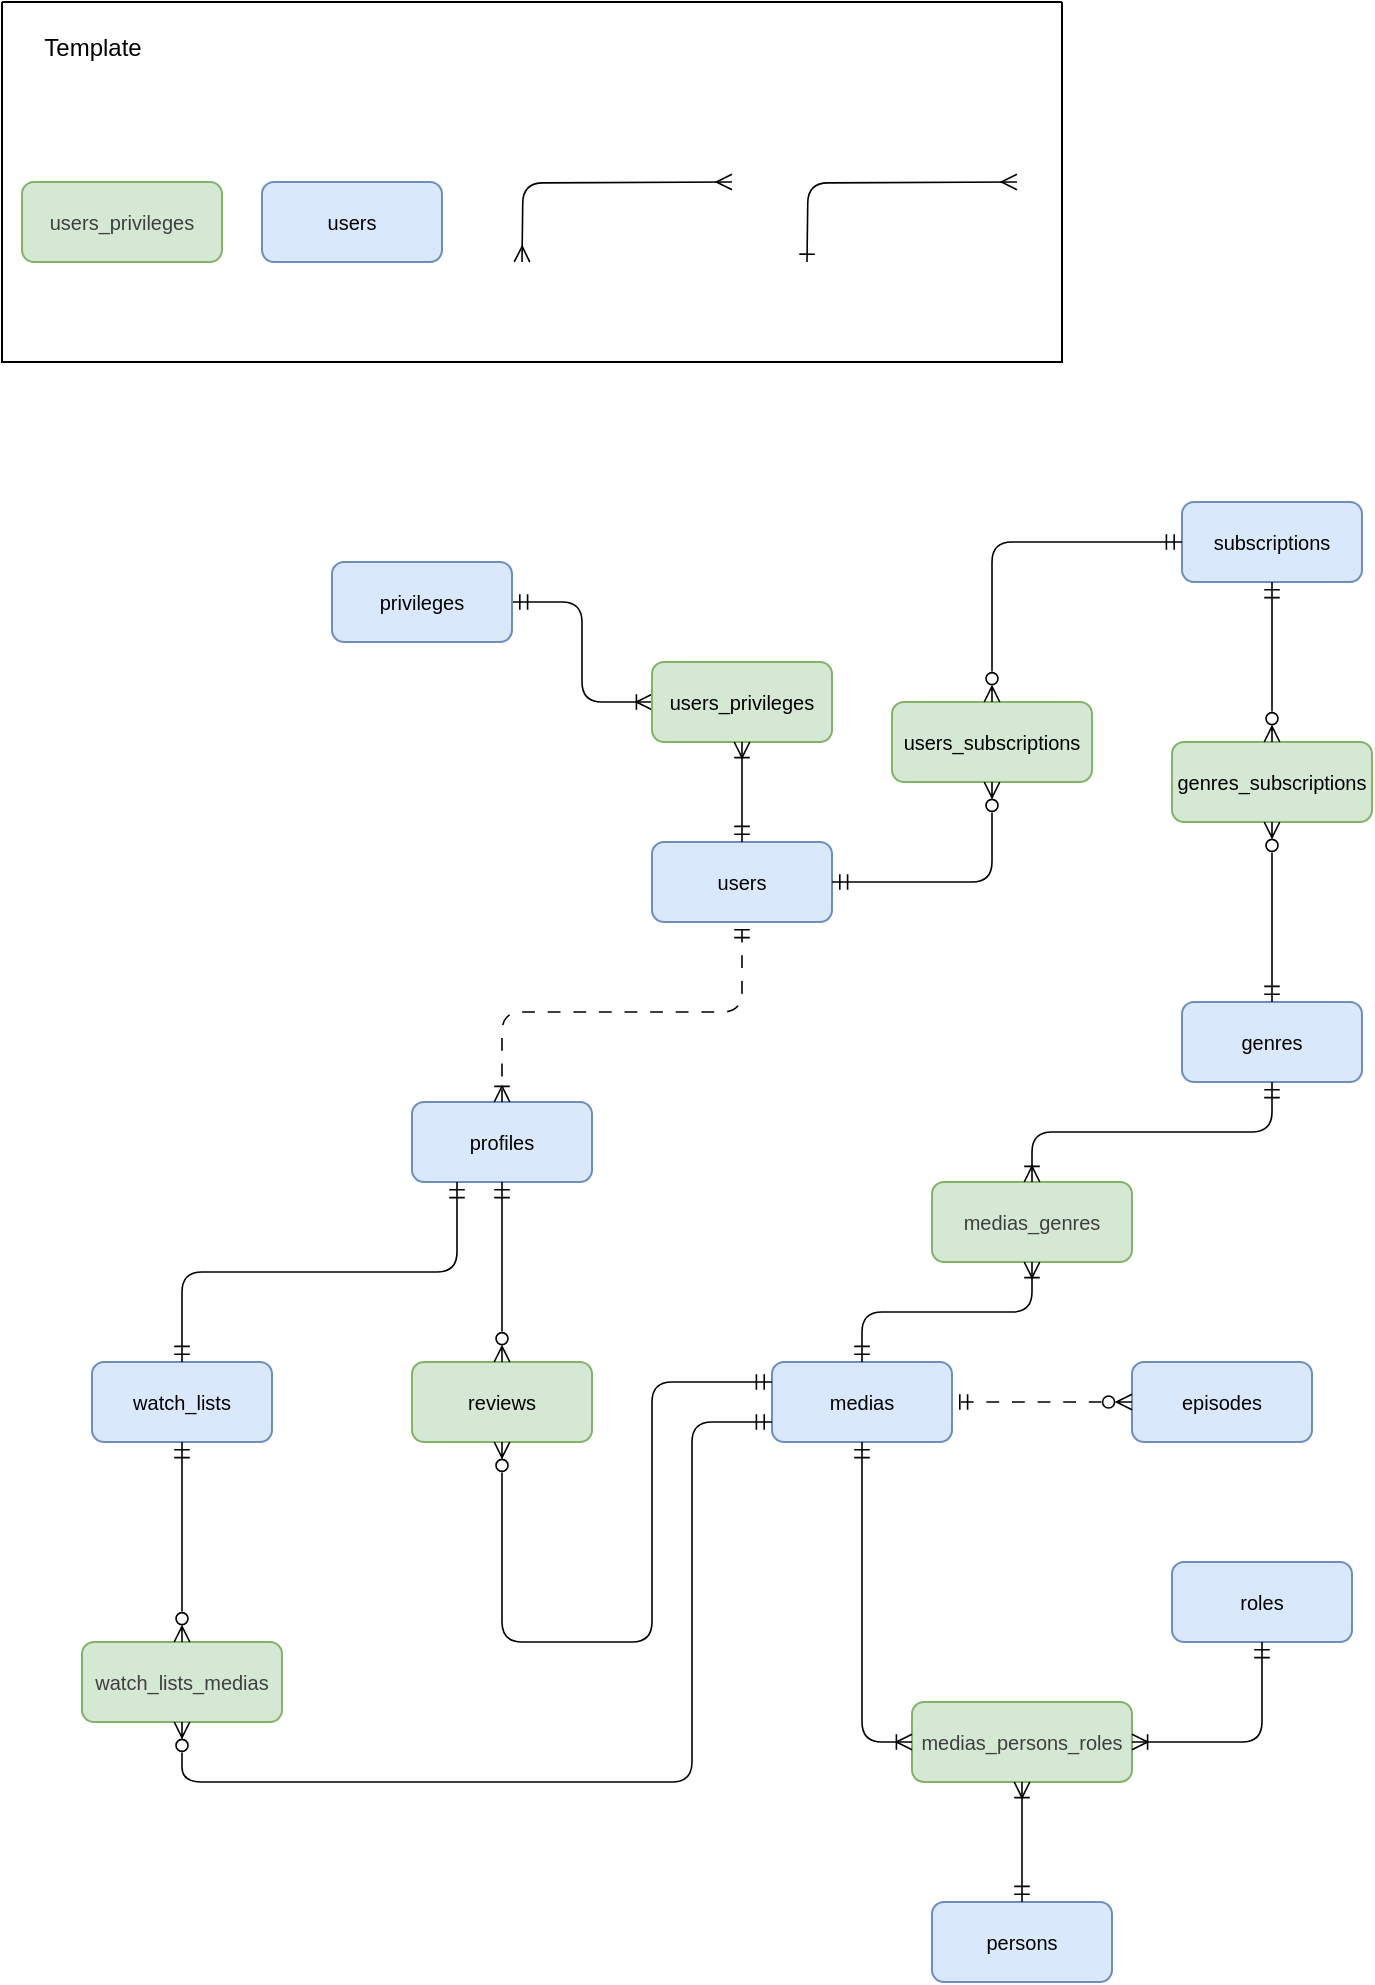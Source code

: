 <mxfile>
    <diagram id="B8__QAVp9_BSupvG6zFA" name="Page-1">
        <mxGraphModel dx="1151" dy="746" grid="1" gridSize="10" guides="1" tooltips="1" connect="1" arrows="1" fold="1" page="1" pageScale="1" pageWidth="850" pageHeight="1100" math="0" shadow="0">
            <root>
                <mxCell id="0"/>
                <mxCell id="1" parent="0"/>
                <mxCell id="5" style="edgeStyle=orthogonalEdgeStyle;html=1;endArrow=ERoneToMany;endFill=0;startArrow=ERmandOne;startFill=0;strokeWidth=0.8;entryX=0;entryY=0.5;entryDx=0;entryDy=0;exitX=1;exitY=0.5;exitDx=0;exitDy=0;" parent="1" source="4" target="6" edge="1">
                    <mxGeometry relative="1" as="geometry">
                        <mxPoint x="325" y="440" as="targetPoint"/>
                    </mxGeometry>
                </mxCell>
                <mxCell id="4" value="&lt;span style=&quot;color: rgb(0, 0, 0);&quot;&gt;&lt;font style=&quot;font-size: 10px;&quot;&gt;privileges&lt;/font&gt;&lt;/span&gt;" style="rounded=1;whiteSpace=wrap;html=1;fillColor=#dae8fc;strokeColor=#6c8ebf;" parent="1" vertex="1">
                    <mxGeometry x="175" y="310" width="90" height="40" as="geometry"/>
                </mxCell>
                <mxCell id="6" value="&lt;span style=&quot;color: rgb(0, 0, 0);&quot;&gt;&lt;font style=&quot;font-size: 10px;&quot;&gt;users_privileges&lt;/font&gt;&lt;/span&gt;" style="rounded=1;whiteSpace=wrap;html=1;fillColor=#d5e8d4;strokeColor=#82b366;" parent="1" vertex="1">
                    <mxGeometry x="335" y="360" width="90" height="40" as="geometry"/>
                </mxCell>
                <mxCell id="7" value="&lt;span style=&quot;color: rgb(0, 0, 0);&quot;&gt;&lt;font style=&quot;font-size: 10px;&quot;&gt;users&lt;/font&gt;&lt;/span&gt;" style="rounded=1;whiteSpace=wrap;html=1;fillColor=#dae8fc;strokeColor=#6c8ebf;" parent="1" vertex="1">
                    <mxGeometry x="335" y="450" width="90" height="40" as="geometry"/>
                </mxCell>
                <mxCell id="9" style="edgeStyle=orthogonalEdgeStyle;html=1;endArrow=ERmandOne;endFill=0;startArrow=ERoneToMany;startFill=0;strokeWidth=0.8;entryX=0.5;entryY=0;entryDx=0;entryDy=0;exitX=0.5;exitY=1;exitDx=0;exitDy=0;" parent="1" source="6" target="7" edge="1">
                    <mxGeometry relative="1" as="geometry">
                        <mxPoint x="370" y="400" as="targetPoint"/>
                        <mxPoint x="475" y="360" as="sourcePoint"/>
                    </mxGeometry>
                </mxCell>
                <mxCell id="10" value="&lt;span style=&quot;color: rgb(0, 0, 0);&quot;&gt;&lt;font style=&quot;font-size: 10px;&quot;&gt;subscriptions&lt;/font&gt;&lt;/span&gt;" style="rounded=1;whiteSpace=wrap;html=1;fillColor=#dae8fc;strokeColor=#6c8ebf;" parent="1" vertex="1">
                    <mxGeometry x="600" y="280" width="90" height="40" as="geometry"/>
                </mxCell>
                <mxCell id="11" value="&lt;span style=&quot;color: rgb(0, 0, 0);&quot;&gt;&lt;font style=&quot;font-size: 10px;&quot;&gt;users_subscriptions&lt;/font&gt;&lt;/span&gt;" style="rounded=1;whiteSpace=wrap;html=1;fillColor=#d5e8d4;strokeColor=#82b366;" parent="1" vertex="1">
                    <mxGeometry x="455" y="380" width="100" height="40" as="geometry"/>
                </mxCell>
                <mxCell id="13" style="edgeStyle=orthogonalEdgeStyle;html=1;endArrow=ERmandOne;endFill=0;startArrow=ERzeroToMany;startFill=0;strokeWidth=0.8;entryX=0;entryY=0.5;entryDx=0;entryDy=0;exitX=0.5;exitY=0;exitDx=0;exitDy=0;" parent="1" source="11" target="10" edge="1">
                    <mxGeometry relative="1" as="geometry">
                        <mxPoint x="225" y="480" as="targetPoint"/>
                        <mxPoint x="195" y="470" as="sourcePoint"/>
                    </mxGeometry>
                </mxCell>
                <mxCell id="14" value="&lt;span style=&quot;color: rgb(0, 0, 0);&quot;&gt;&lt;font style=&quot;font-size: 10px;&quot;&gt;users&lt;/font&gt;&lt;/span&gt;" style="rounded=1;whiteSpace=wrap;html=1;fillColor=#dae8fc;strokeColor=#6c8ebf;" parent="1" vertex="1">
                    <mxGeometry x="140" y="120" width="90" height="40" as="geometry"/>
                </mxCell>
                <mxCell id="16" style="edgeStyle=orthogonalEdgeStyle;html=1;endArrow=ERzeroToMany;endFill=0;startArrow=ERmandOne;startFill=0;strokeWidth=0.8;entryX=0.5;entryY=1;entryDx=0;entryDy=0;exitX=1;exitY=0.5;exitDx=0;exitDy=0;" parent="1" source="7" target="11" edge="1">
                    <mxGeometry relative="1" as="geometry">
                        <mxPoint x="195" y="250" as="targetPoint"/>
                        <mxPoint x="300" y="210" as="sourcePoint"/>
                    </mxGeometry>
                </mxCell>
                <mxCell id="27" value="&lt;span style=&quot;color: rgb(0, 0, 0);&quot;&gt;&lt;font style=&quot;font-size: 10px;&quot;&gt;profiles&lt;/font&gt;&lt;/span&gt;" style="rounded=1;whiteSpace=wrap;html=1;fillColor=#dae8fc;strokeColor=#6c8ebf;" parent="1" vertex="1">
                    <mxGeometry x="215" y="580" width="90" height="40" as="geometry"/>
                </mxCell>
                <mxCell id="28" value="&lt;span style=&quot;color: rgb(0, 0, 0);&quot;&gt;&lt;font style=&quot;font-size: 10px;&quot;&gt;reviews&lt;/font&gt;&lt;/span&gt;" style="rounded=1;whiteSpace=wrap;html=1;fillColor=#d5e8d4;strokeColor=#82b366;" parent="1" vertex="1">
                    <mxGeometry x="215" y="710" width="90" height="40" as="geometry"/>
                </mxCell>
                <mxCell id="30" value="&lt;span style=&quot;color: rgb(0, 0, 0);&quot;&gt;&lt;font style=&quot;font-size: 10px;&quot;&gt;watch_lists&lt;/font&gt;&lt;/span&gt;" style="rounded=1;whiteSpace=wrap;html=1;fillColor=#dae8fc;strokeColor=#6c8ebf;" parent="1" vertex="1">
                    <mxGeometry x="55" y="710" width="90" height="40" as="geometry"/>
                </mxCell>
                <mxCell id="31" value="&lt;span style=&quot;color: rgb(0, 0, 0);&quot;&gt;&lt;font style=&quot;font-size: 10px;&quot;&gt;medias&lt;/font&gt;&lt;/span&gt;" style="rounded=1;whiteSpace=wrap;html=1;fillColor=#dae8fc;strokeColor=#6c8ebf;" parent="1" vertex="1">
                    <mxGeometry x="395" y="710" width="90" height="40" as="geometry"/>
                </mxCell>
                <mxCell id="32" value="&lt;span style=&quot;color: rgb(0, 0, 0);&quot;&gt;&lt;font style=&quot;font-size: 10px;&quot;&gt;episodes&lt;/font&gt;&lt;/span&gt;" style="rounded=1;whiteSpace=wrap;html=1;fillColor=#dae8fc;strokeColor=#6c8ebf;" parent="1" vertex="1">
                    <mxGeometry x="575" y="710" width="90" height="40" as="geometry"/>
                </mxCell>
                <mxCell id="33" value="&lt;span style=&quot;color: rgb(0, 0, 0);&quot;&gt;&lt;font style=&quot;font-size: 10px;&quot;&gt;genres&lt;/font&gt;&lt;/span&gt;" style="rounded=1;whiteSpace=wrap;html=1;fillColor=#dae8fc;strokeColor=#6c8ebf;" parent="1" vertex="1">
                    <mxGeometry x="600" y="530" width="90" height="40" as="geometry"/>
                </mxCell>
                <mxCell id="34" value="&lt;span style=&quot;color: rgb(0, 0, 0);&quot;&gt;&lt;font style=&quot;font-size: 10px;&quot;&gt;roles&lt;/font&gt;&lt;/span&gt;" style="rounded=1;whiteSpace=wrap;html=1;fillColor=#dae8fc;strokeColor=#6c8ebf;" parent="1" vertex="1">
                    <mxGeometry x="595" y="810" width="90" height="40" as="geometry"/>
                </mxCell>
                <mxCell id="35" value="&lt;span style=&quot;color: rgb(0, 0, 0);&quot;&gt;&lt;font style=&quot;font-size: 10px;&quot;&gt;persons&lt;/font&gt;&lt;/span&gt;" style="rounded=1;whiteSpace=wrap;html=1;fillColor=#dae8fc;strokeColor=#6c8ebf;" parent="1" vertex="1">
                    <mxGeometry x="475" y="980" width="90" height="40" as="geometry"/>
                </mxCell>
                <mxCell id="38" style="edgeStyle=orthogonalEdgeStyle;html=1;endArrow=ERmandOne;endFill=0;startArrow=ERoneToMany;startFill=0;strokeWidth=0.8;entryX=0.5;entryY=1;entryDx=0;entryDy=0;exitX=0.5;exitY=0;exitDx=0;exitDy=0;dashed=1;dashPattern=8 8;" parent="1" source="27" target="7" edge="1">
                    <mxGeometry relative="1" as="geometry">
                        <mxPoint x="337.5" y="250" as="targetPoint"/>
                        <mxPoint x="442.5" y="210" as="sourcePoint"/>
                    </mxGeometry>
                </mxCell>
                <mxCell id="39" style="edgeStyle=orthogonalEdgeStyle;html=1;endArrow=ERzeroToMany;endFill=0;startArrow=ERmandOne;startFill=0;strokeWidth=0.8;exitX=0.5;exitY=1;exitDx=0;exitDy=0;" parent="1" source="27" target="28" edge="1">
                    <mxGeometry relative="1" as="geometry">
                        <mxPoint x="195" y="250" as="targetPoint"/>
                        <mxPoint x="300" y="210" as="sourcePoint"/>
                    </mxGeometry>
                </mxCell>
                <mxCell id="40" style="edgeStyle=orthogonalEdgeStyle;html=1;endArrow=ERmandOne;endFill=0;startArrow=ERmandOne;startFill=0;strokeWidth=0.8;entryX=0.5;entryY=0;entryDx=0;entryDy=0;exitX=0.25;exitY=1;exitDx=0;exitDy=0;" parent="1" source="27" target="30" edge="1">
                    <mxGeometry relative="1" as="geometry">
                        <mxPoint x="40" y="620" as="targetPoint"/>
                        <mxPoint x="145" y="580" as="sourcePoint"/>
                        <Array as="points">
                            <mxPoint x="238" y="665"/>
                            <mxPoint x="100" y="665"/>
                        </Array>
                    </mxGeometry>
                </mxCell>
                <mxCell id="41" style="edgeStyle=orthogonalEdgeStyle;html=1;endArrow=ERmandOne;endFill=0;startArrow=ERzeroToMany;startFill=0;strokeWidth=0.8;entryX=1;entryY=0.5;entryDx=0;entryDy=0;exitX=0;exitY=0.5;exitDx=0;exitDy=0;dashed=1;dashPattern=8 8;" parent="1" source="32" target="31" edge="1">
                    <mxGeometry relative="1" as="geometry">
                        <mxPoint x="615" y="630" as="targetPoint"/>
                        <mxPoint x="720" y="590" as="sourcePoint"/>
                    </mxGeometry>
                </mxCell>
                <mxCell id="42" value="&lt;span style=&quot;color: rgb(63, 63, 63); font-size: 10px;&quot;&gt;users_privileges&lt;/span&gt;" style="rounded=1;whiteSpace=wrap;html=1;fillColor=#d5e8d4;strokeColor=#82b366;" parent="1" vertex="1">
                    <mxGeometry x="20" y="120" width="100" height="40" as="geometry"/>
                </mxCell>
                <mxCell id="43" value="&lt;span style=&quot;color: rgb(63, 63, 63); font-size: 10px;&quot;&gt;medias_genres&lt;/span&gt;" style="rounded=1;whiteSpace=wrap;html=1;fillColor=#d5e8d4;strokeColor=#82b366;" parent="1" vertex="1">
                    <mxGeometry x="475" y="620" width="100" height="40" as="geometry"/>
                </mxCell>
                <mxCell id="44" value="&lt;span style=&quot;color: rgb(63, 63, 63); font-size: 10px;&quot;&gt;watch_lists_medias&lt;/span&gt;" style="rounded=1;whiteSpace=wrap;html=1;fillColor=#d5e8d4;strokeColor=#82b366;" parent="1" vertex="1">
                    <mxGeometry x="50" y="850" width="100" height="40" as="geometry"/>
                </mxCell>
                <mxCell id="46" value="&lt;span style=&quot;color: rgb(63, 63, 63); font-size: 10px;&quot;&gt;medias_persons_roles&lt;/span&gt;" style="rounded=1;whiteSpace=wrap;html=1;fillColor=#d5e8d4;strokeColor=#82b366;" parent="1" vertex="1">
                    <mxGeometry x="465" y="880" width="110" height="40" as="geometry"/>
                </mxCell>
                <mxCell id="47" style="edgeStyle=orthogonalEdgeStyle;html=1;endArrow=ERzeroToMany;endFill=0;startArrow=ERmandOne;startFill=0;strokeWidth=0.8;entryX=0.5;entryY=0;entryDx=0;entryDy=0;exitX=0.5;exitY=1;exitDx=0;exitDy=0;" parent="1" source="30" target="44" edge="1">
                    <mxGeometry relative="1" as="geometry">
                        <mxPoint x="65" y="840" as="targetPoint"/>
                        <mxPoint x="170" y="800" as="sourcePoint"/>
                    </mxGeometry>
                </mxCell>
                <mxCell id="49" style="edgeStyle=orthogonalEdgeStyle;html=1;endArrow=ERzeroToMany;endFill=0;startArrow=ERmandOne;startFill=0;strokeWidth=0.8;entryX=0.5;entryY=1;entryDx=0;entryDy=0;exitX=0;exitY=0.75;exitDx=0;exitDy=0;" parent="1" source="31" target="44" edge="1">
                    <mxGeometry relative="1" as="geometry">
                        <mxPoint x="165" y="1000" as="targetPoint"/>
                        <mxPoint x="215" y="960" as="sourcePoint"/>
                        <Array as="points">
                            <mxPoint x="355" y="740"/>
                            <mxPoint x="355" y="920"/>
                            <mxPoint x="100" y="920"/>
                        </Array>
                    </mxGeometry>
                </mxCell>
                <mxCell id="50" style="edgeStyle=orthogonalEdgeStyle;html=1;endArrow=ERzeroToMany;endFill=0;startArrow=ERmandOne;startFill=0;strokeWidth=0.8;entryX=0.5;entryY=1;entryDx=0;entryDy=0;exitX=0;exitY=0.25;exitDx=0;exitDy=0;" parent="1" source="31" target="28" edge="1">
                    <mxGeometry relative="1" as="geometry">
                        <mxPoint x="260" y="840" as="targetPoint"/>
                        <mxPoint x="400" y="920" as="sourcePoint"/>
                        <Array as="points">
                            <mxPoint x="335" y="720"/>
                            <mxPoint x="335" y="850"/>
                            <mxPoint x="260" y="850"/>
                        </Array>
                    </mxGeometry>
                </mxCell>
                <mxCell id="51" style="edgeStyle=orthogonalEdgeStyle;html=1;endArrow=ERmandOne;endFill=0;startArrow=ERoneToMany;startFill=0;strokeWidth=0.8;entryX=0.5;entryY=1;entryDx=0;entryDy=0;exitX=0.5;exitY=0;exitDx=0;exitDy=0;" parent="1" source="43" target="33" edge="1">
                    <mxGeometry relative="1" as="geometry">
                        <mxPoint x="305" y="970" as="targetPoint"/>
                        <mxPoint x="410" y="930" as="sourcePoint"/>
                    </mxGeometry>
                </mxCell>
                <mxCell id="52" style="edgeStyle=orthogonalEdgeStyle;html=1;endArrow=ERmandOne;endFill=0;startArrow=ERoneToMany;startFill=0;strokeWidth=0.8;entryX=0.5;entryY=0;entryDx=0;entryDy=0;exitX=0.5;exitY=1;exitDx=0;exitDy=0;" parent="1" source="46" target="35" edge="1">
                    <mxGeometry relative="1" as="geometry">
                        <mxPoint x="315" y="980" as="targetPoint"/>
                        <mxPoint x="420" y="940" as="sourcePoint"/>
                    </mxGeometry>
                </mxCell>
                <mxCell id="53" style="edgeStyle=orthogonalEdgeStyle;html=1;endArrow=ERmandOne;endFill=0;startArrow=ERoneToMany;startFill=0;strokeWidth=0.8;entryX=0.5;entryY=1;entryDx=0;entryDy=0;exitX=0;exitY=0.5;exitDx=0;exitDy=0;" parent="1" source="46" target="31" edge="1">
                    <mxGeometry relative="1" as="geometry">
                        <mxPoint x="445" y="850" as="targetPoint"/>
                        <mxPoint x="550" y="810" as="sourcePoint"/>
                    </mxGeometry>
                </mxCell>
                <mxCell id="54" style="edgeStyle=orthogonalEdgeStyle;html=1;endArrow=ERmandOne;endFill=0;startArrow=ERoneToMany;startFill=0;strokeWidth=0.8;entryX=0.5;entryY=0;entryDx=0;entryDy=0;exitX=0.5;exitY=1;exitDx=0;exitDy=0;" parent="1" source="43" target="31" edge="1">
                    <mxGeometry relative="1" as="geometry">
                        <mxPoint x="315" y="980" as="targetPoint"/>
                        <mxPoint x="420" y="940" as="sourcePoint"/>
                    </mxGeometry>
                </mxCell>
                <mxCell id="55" style="edgeStyle=orthogonalEdgeStyle;html=1;endArrow=ERmandOne;endFill=0;startArrow=ERoneToMany;startFill=0;strokeWidth=0.8;entryX=0.5;entryY=1;entryDx=0;entryDy=0;exitX=1;exitY=0.5;exitDx=0;exitDy=0;" parent="1" source="46" target="34" edge="1">
                    <mxGeometry relative="1" as="geometry">
                        <mxPoint x="325" y="990" as="targetPoint"/>
                        <mxPoint x="430" y="950" as="sourcePoint"/>
                    </mxGeometry>
                </mxCell>
                <mxCell id="56" value="" style="swimlane;startSize=0;" parent="1" vertex="1">
                    <mxGeometry x="10" y="30" width="530" height="180" as="geometry"/>
                </mxCell>
                <mxCell id="12" style="edgeStyle=orthogonalEdgeStyle;html=1;endArrow=ERmany;endFill=0;startArrow=ERmany;startFill=0;strokeWidth=0.8;entryX=0.5;entryY=0;entryDx=0;entryDy=0;" parent="56" edge="1">
                    <mxGeometry relative="1" as="geometry">
                        <mxPoint x="260" y="130" as="targetPoint"/>
                        <mxPoint x="365" y="90" as="sourcePoint"/>
                    </mxGeometry>
                </mxCell>
                <mxCell id="37" style="edgeStyle=orthogonalEdgeStyle;html=1;endArrow=ERone;endFill=0;startArrow=ERmany;startFill=0;strokeWidth=0.8;entryX=0.5;entryY=0;entryDx=0;entryDy=0;" parent="56" edge="1">
                    <mxGeometry relative="1" as="geometry">
                        <mxPoint x="402.5" y="130" as="targetPoint"/>
                        <mxPoint x="507.5" y="90" as="sourcePoint"/>
                    </mxGeometry>
                </mxCell>
                <mxCell id="57" value="Template" style="text;html=1;align=center;verticalAlign=middle;resizable=0;points=[];autosize=1;strokeColor=none;fillColor=none;" parent="56" vertex="1">
                    <mxGeometry x="10" y="8" width="70" height="30" as="geometry"/>
                </mxCell>
                <mxCell id="58" value="&lt;span style=&quot;color: rgb(0, 0, 0);&quot;&gt;&lt;font style=&quot;font-size: 10px;&quot;&gt;genres_subscriptions&lt;/font&gt;&lt;/span&gt;" style="rounded=1;whiteSpace=wrap;html=1;fillColor=#d5e8d4;strokeColor=#82b366;" vertex="1" parent="1">
                    <mxGeometry x="595" y="400" width="100" height="40" as="geometry"/>
                </mxCell>
                <mxCell id="59" style="edgeStyle=orthogonalEdgeStyle;html=1;endArrow=ERzeroToMany;endFill=0;startArrow=ERmandOne;startFill=0;strokeWidth=0.8;entryX=0.5;entryY=0;entryDx=0;entryDy=0;exitX=0.5;exitY=1;exitDx=0;exitDy=0;" edge="1" parent="1" source="10" target="58">
                    <mxGeometry relative="1" as="geometry">
                        <mxPoint x="515" y="430" as="targetPoint"/>
                        <mxPoint x="435" y="480" as="sourcePoint"/>
                    </mxGeometry>
                </mxCell>
                <mxCell id="60" style="edgeStyle=orthogonalEdgeStyle;html=1;endArrow=ERzeroToMany;endFill=0;startArrow=ERmandOne;startFill=0;strokeWidth=0.8;entryX=0.5;entryY=1;entryDx=0;entryDy=0;exitX=0.5;exitY=0;exitDx=0;exitDy=0;" edge="1" parent="1" source="33" target="58">
                    <mxGeometry relative="1" as="geometry">
                        <mxPoint x="515" y="430" as="targetPoint"/>
                        <mxPoint x="435" y="480" as="sourcePoint"/>
                    </mxGeometry>
                </mxCell>
            </root>
        </mxGraphModel>
    </diagram>
</mxfile>
